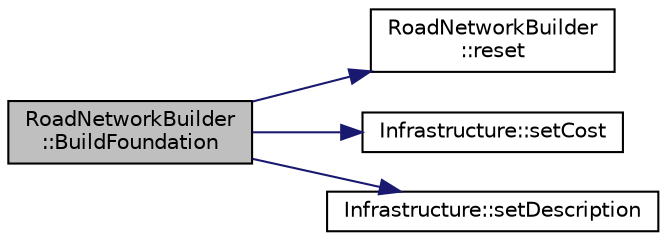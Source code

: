 digraph "RoadNetworkBuilder::BuildFoundation"
{
 // LATEX_PDF_SIZE
  edge [fontname="Helvetica",fontsize="10",labelfontname="Helvetica",labelfontsize="10"];
  node [fontname="Helvetica",fontsize="10",shape=record];
  rankdir="LR";
  Node1 [label="RoadNetworkBuilder\l::BuildFoundation",height=0.2,width=0.4,color="black", fillcolor="grey75", style="filled", fontcolor="black",tooltip="Builds the foundation phase of the road network."];
  Node1 -> Node2 [color="midnightblue",fontsize="10",style="solid",fontname="Helvetica"];
  Node2 [label="RoadNetworkBuilder\l::reset",height=0.2,width=0.4,color="black", fillcolor="white", style="filled",URL="$classRoadNetworkBuilder.html#aadc141ee45e3228ad3f2d2197439fb52",tooltip="Resets the builder to initial state with a new road network."];
  Node1 -> Node3 [color="midnightblue",fontsize="10",style="solid",fontname="Helvetica"];
  Node3 [label="Infrastructure::setCost",height=0.2,width=0.4,color="black", fillcolor="white", style="filled",URL="$classInfrastructure.html#a24785218a889db37dd5a7d3226acf0c7",tooltip="Sets the infrastructure cost."];
  Node1 -> Node4 [color="midnightblue",fontsize="10",style="solid",fontname="Helvetica"];
  Node4 [label="Infrastructure::setDescription",height=0.2,width=0.4,color="black", fillcolor="white", style="filled",URL="$classInfrastructure.html#ae76df1f6c77e9ce618de18089ad29bcb",tooltip="Sets the infrastructure description."];
}
